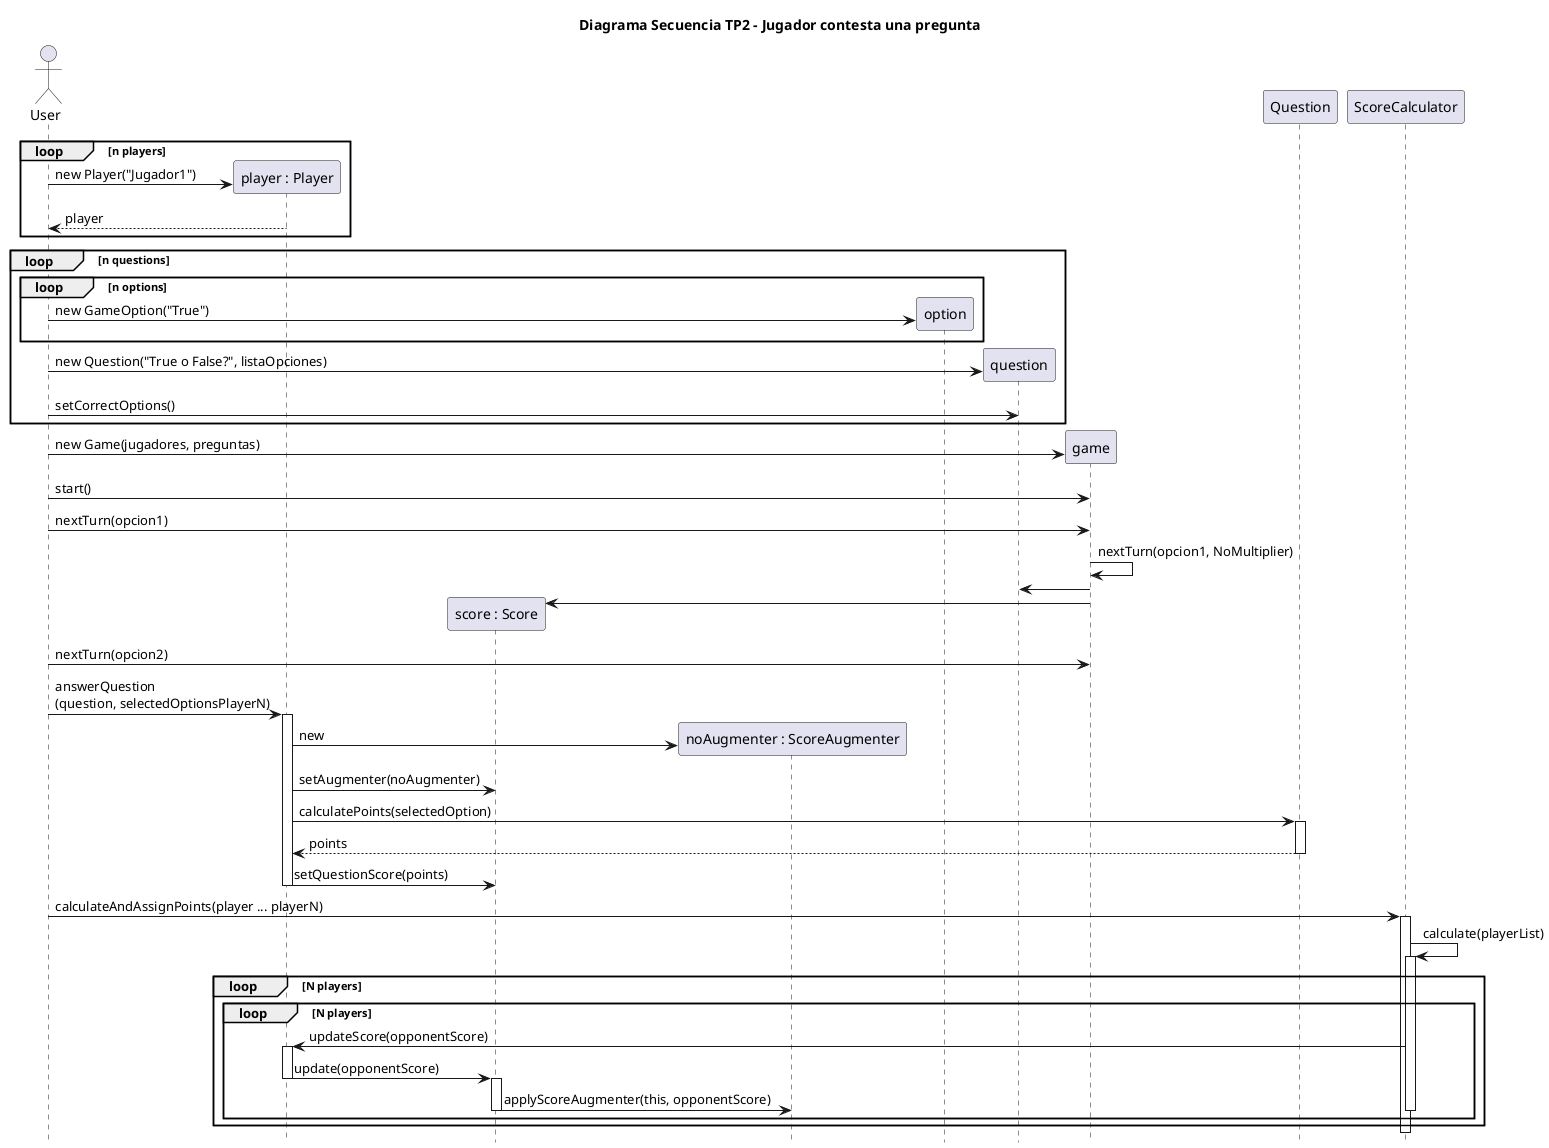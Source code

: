@startuml

actor User
title Diagrama Secuencia TP2 - Jugador contesta una pregunta
hide footbox

participant "player : Player" as player
participant "score : Score" as score
participant "noAugmenter : ScoreAugmenter" as noMultiplier

loop n players
User -> player ** : new Player("Jugador1")
player --> User : player
end loop

loop n questions 
loop n options 
User -> option ** : new GameOption("True")
end loop
User -> question ** : new Question("True o False?", listaOpciones)
User -> question : setCorrectOptions()
end loop

User -> game ** : new Game(jugadores, preguntas)

User -> game : start()

User -> game : nextTurn(opcion1)
game-> game : nextTurn(opcion1, NoMultiplier)
game -> question
game -> score**

User -> game : nextTurn(opcion2)



User -> player : answerQuestion\n(question, selectedOptionsPlayerN)
activate player

player -> noMultiplier** : new
player -> score : setAugmenter(noAugmenter) 

player -> Question : calculatePoints(selectedOption)

activate Question
Question --> player : points
deactivate Question

player -> score : setQuestionScore(points)
deactivate player

User -> ScoreCalculator : calculateAndAssignPoints(player ... playerN)
activate ScoreCalculator



ScoreCalculator -> ScoreCalculator : calculate(playerList)
activate ScoreCalculator
loop N players
loop N players
ScoreCalculator -> player : updateScore(opponentScore)
activate player
player -> score : update(opponentScore)
deactivate player
activate score
score -> noMultiplier : applyScoreAugmenter(this, opponentScore)
deactivate score

deactivate ScoreCalculator
end loop
end loop
deactivate ScoreCalculator

@enduml
